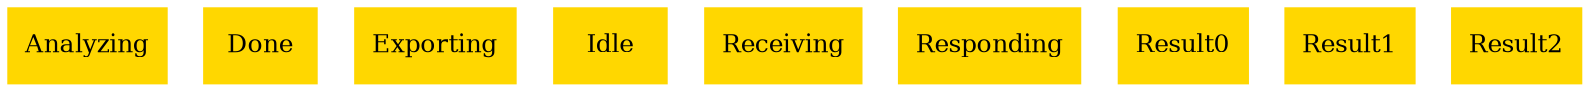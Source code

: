 digraph "graph" {
graph [fontsize=12]
node [fontsize=12]
edge [fontsize=12]
rankdir=TB;
"N0" [uuid="Analyzing", label="Analyzing", color="#ffd700", fontcolor = "#000000", shape = "box", style = "filled, solid"]
"N1" [uuid="Done", label="Done", color="#ffd700", fontcolor = "#000000", shape = "box", style = "filled, solid"]
"N2" [uuid="Exporting", label="Exporting", color="#ffd700", fontcolor = "#000000", shape = "box", style = "filled, solid"]
"N3" [uuid="Idle", label="Idle", color="#ffd700", fontcolor = "#000000", shape = "box", style = "filled, solid"]
"N4" [uuid="Receiving", label="Receiving", color="#ffd700", fontcolor = "#000000", shape = "box", style = "filled, solid"]
"N5" [uuid="Responding", label="Responding", color="#ffd700", fontcolor = "#000000", shape = "box", style = "filled, solid"]
"N6" [uuid="Result0", label="Result0", color="#ffd700", fontcolor = "#000000", shape = "box", style = "filled, solid"]
"N7" [uuid="Result1", label="Result1", color="#ffd700", fontcolor = "#000000", shape = "box", style = "filled, solid"]
"N8" [uuid="Result2", label="Result2", color="#ffd700", fontcolor = "#000000", shape = "box", style = "filled, solid"]
}
